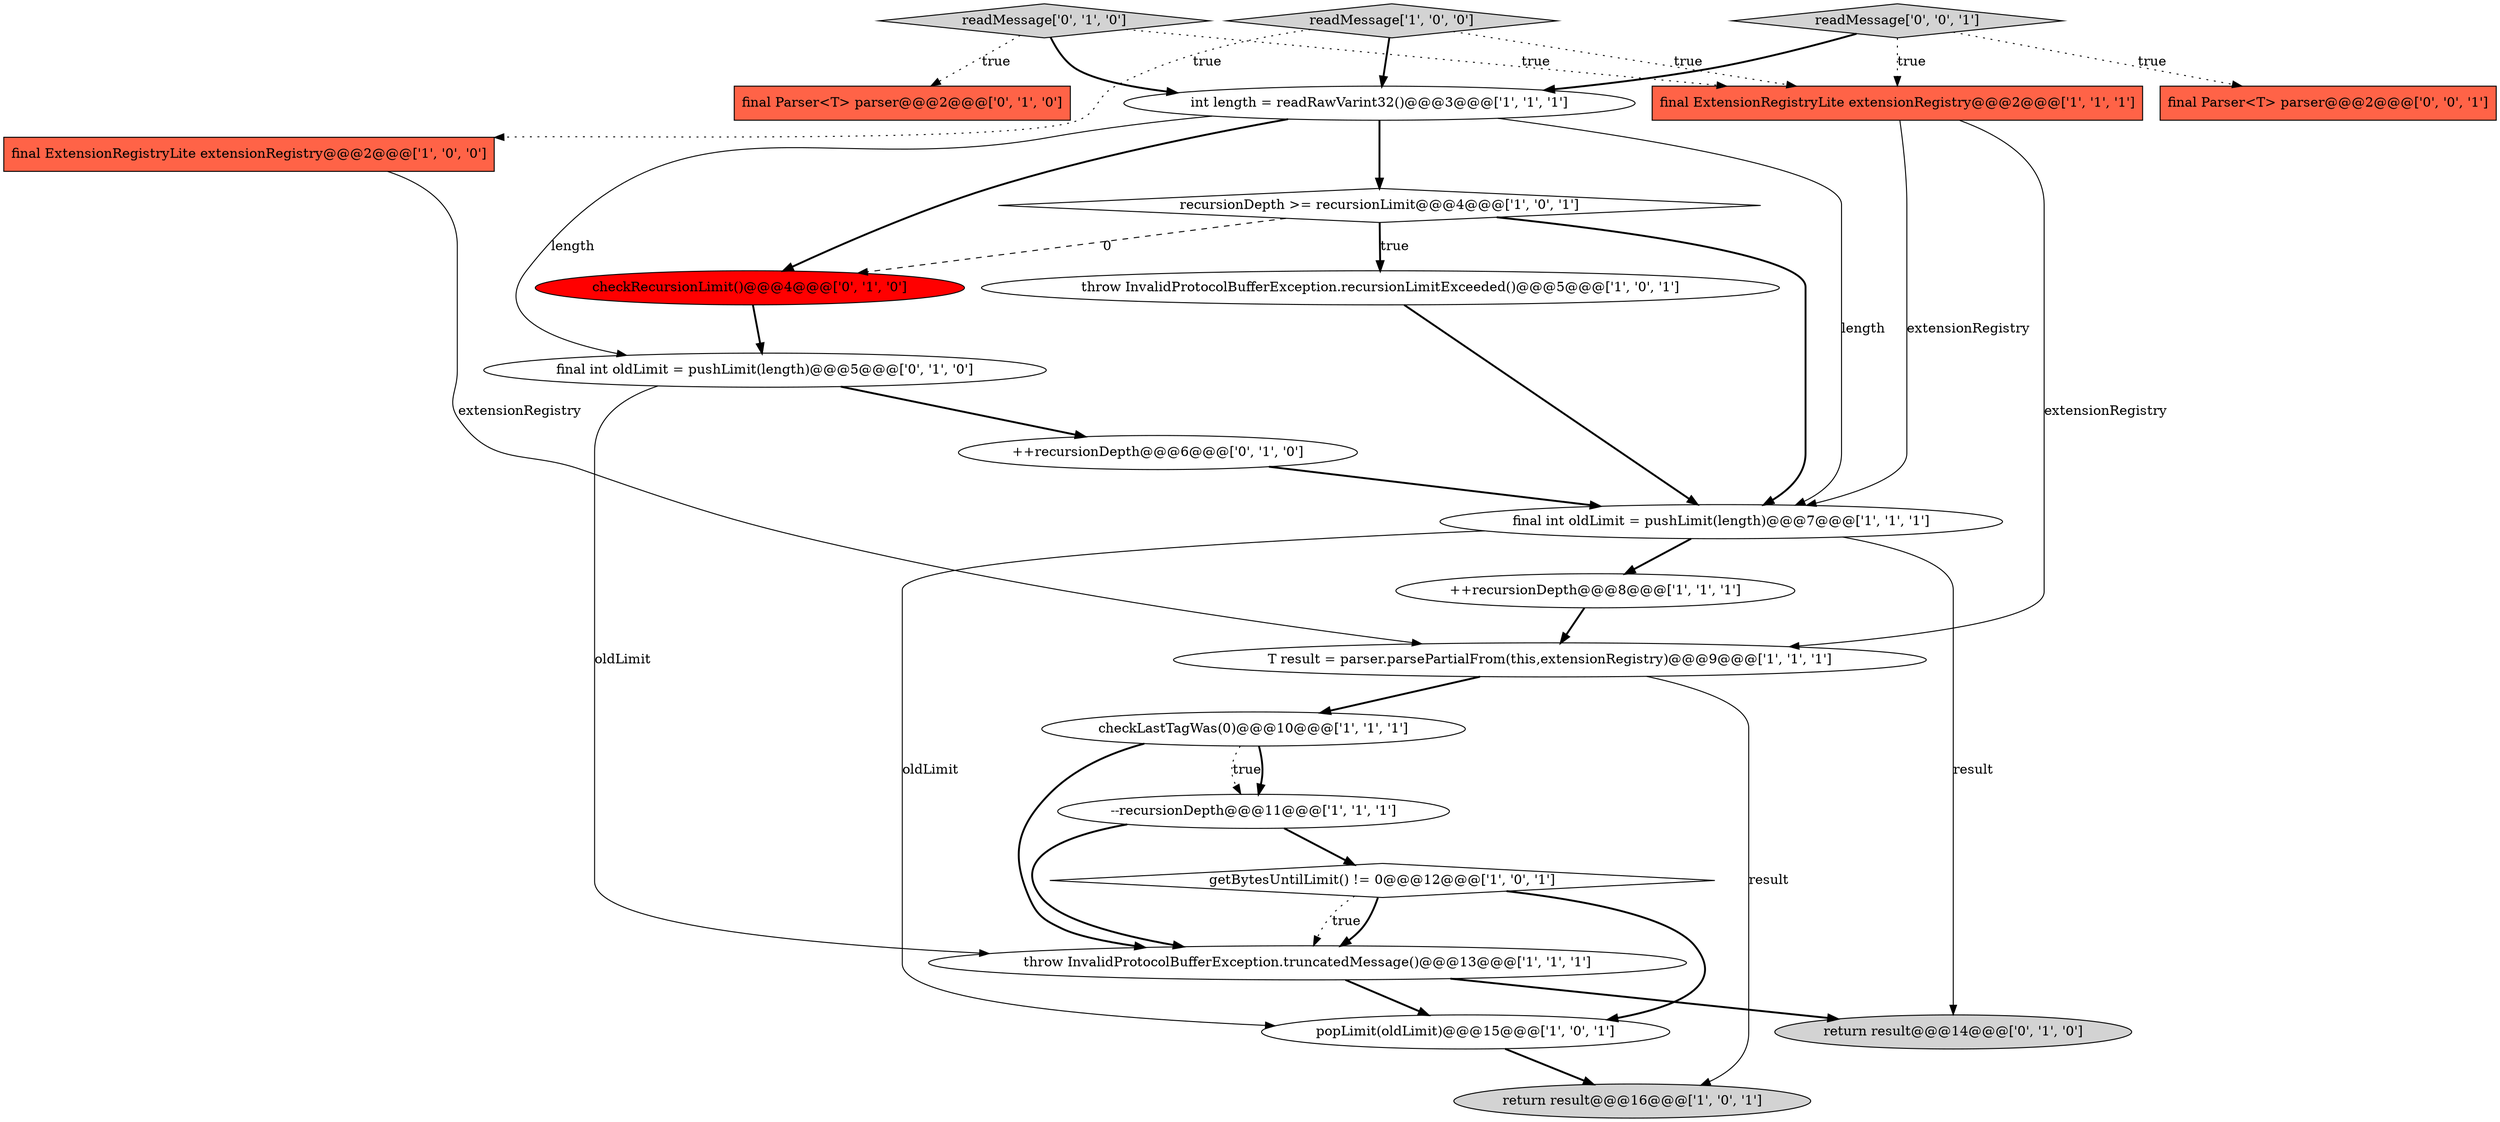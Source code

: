 digraph {
7 [style = filled, label = "final int oldLimit = pushLimit(length)@@@7@@@['1', '1', '1']", fillcolor = white, shape = ellipse image = "AAA0AAABBB1BBB"];
10 [style = filled, label = "final ExtensionRegistryLite extensionRegistry@@@2@@@['1', '1', '1']", fillcolor = tomato, shape = box image = "AAA0AAABBB1BBB"];
15 [style = filled, label = "final int oldLimit = pushLimit(length)@@@5@@@['0', '1', '0']", fillcolor = white, shape = ellipse image = "AAA0AAABBB2BBB"];
18 [style = filled, label = "readMessage['0', '1', '0']", fillcolor = lightgray, shape = diamond image = "AAA0AAABBB2BBB"];
0 [style = filled, label = "++recursionDepth@@@8@@@['1', '1', '1']", fillcolor = white, shape = ellipse image = "AAA0AAABBB1BBB"];
14 [style = filled, label = "throw InvalidProtocolBufferException.truncatedMessage()@@@13@@@['1', '1', '1']", fillcolor = white, shape = ellipse image = "AAA0AAABBB1BBB"];
12 [style = filled, label = "getBytesUntilLimit() != 0@@@12@@@['1', '0', '1']", fillcolor = white, shape = diamond image = "AAA0AAABBB1BBB"];
4 [style = filled, label = "recursionDepth >= recursionLimit@@@4@@@['1', '0', '1']", fillcolor = white, shape = diamond image = "AAA0AAABBB1BBB"];
20 [style = filled, label = "++recursionDepth@@@6@@@['0', '1', '0']", fillcolor = white, shape = ellipse image = "AAA0AAABBB2BBB"];
9 [style = filled, label = "popLimit(oldLimit)@@@15@@@['1', '0', '1']", fillcolor = white, shape = ellipse image = "AAA0AAABBB1BBB"];
16 [style = filled, label = "checkRecursionLimit()@@@4@@@['0', '1', '0']", fillcolor = red, shape = ellipse image = "AAA1AAABBB2BBB"];
19 [style = filled, label = "return result@@@14@@@['0', '1', '0']", fillcolor = lightgray, shape = ellipse image = "AAA0AAABBB2BBB"];
1 [style = filled, label = "int length = readRawVarint32()@@@3@@@['1', '1', '1']", fillcolor = white, shape = ellipse image = "AAA0AAABBB1BBB"];
11 [style = filled, label = "return result@@@16@@@['1', '0', '1']", fillcolor = lightgray, shape = ellipse image = "AAA0AAABBB1BBB"];
5 [style = filled, label = "T result = parser.parsePartialFrom(this,extensionRegistry)@@@9@@@['1', '1', '1']", fillcolor = white, shape = ellipse image = "AAA0AAABBB1BBB"];
17 [style = filled, label = "final Parser<T> parser@@@2@@@['0', '1', '0']", fillcolor = tomato, shape = box image = "AAA0AAABBB2BBB"];
13 [style = filled, label = "checkLastTagWas(0)@@@10@@@['1', '1', '1']", fillcolor = white, shape = ellipse image = "AAA0AAABBB1BBB"];
2 [style = filled, label = "--recursionDepth@@@11@@@['1', '1', '1']", fillcolor = white, shape = ellipse image = "AAA0AAABBB1BBB"];
21 [style = filled, label = "final Parser<T> parser@@@2@@@['0', '0', '1']", fillcolor = tomato, shape = box image = "AAA0AAABBB3BBB"];
8 [style = filled, label = "final ExtensionRegistryLite extensionRegistry@@@2@@@['1', '0', '0']", fillcolor = tomato, shape = box image = "AAA0AAABBB1BBB"];
6 [style = filled, label = "throw InvalidProtocolBufferException.recursionLimitExceeded()@@@5@@@['1', '0', '1']", fillcolor = white, shape = ellipse image = "AAA0AAABBB1BBB"];
22 [style = filled, label = "readMessage['0', '0', '1']", fillcolor = lightgray, shape = diamond image = "AAA0AAABBB3BBB"];
3 [style = filled, label = "readMessage['1', '0', '0']", fillcolor = lightgray, shape = diamond image = "AAA0AAABBB1BBB"];
4->6 [style = dotted, label="true"];
22->21 [style = dotted, label="true"];
16->15 [style = bold, label=""];
1->4 [style = bold, label=""];
22->10 [style = dotted, label="true"];
4->16 [style = dashed, label="0"];
9->11 [style = bold, label=""];
3->1 [style = bold, label=""];
4->6 [style = bold, label=""];
1->7 [style = solid, label="length"];
3->10 [style = dotted, label="true"];
14->19 [style = bold, label=""];
7->0 [style = bold, label=""];
12->9 [style = bold, label=""];
10->7 [style = solid, label="extensionRegistry"];
4->7 [style = bold, label=""];
2->12 [style = bold, label=""];
18->10 [style = dotted, label="true"];
1->15 [style = solid, label="length"];
13->2 [style = dotted, label="true"];
7->9 [style = solid, label="oldLimit"];
12->14 [style = dotted, label="true"];
8->5 [style = solid, label="extensionRegistry"];
18->1 [style = bold, label=""];
7->19 [style = solid, label="result"];
1->16 [style = bold, label=""];
15->20 [style = bold, label=""];
5->13 [style = bold, label=""];
2->14 [style = bold, label=""];
12->14 [style = bold, label=""];
14->9 [style = bold, label=""];
5->11 [style = solid, label="result"];
22->1 [style = bold, label=""];
18->17 [style = dotted, label="true"];
20->7 [style = bold, label=""];
6->7 [style = bold, label=""];
3->8 [style = dotted, label="true"];
10->5 [style = solid, label="extensionRegistry"];
13->14 [style = bold, label=""];
0->5 [style = bold, label=""];
13->2 [style = bold, label=""];
15->14 [style = solid, label="oldLimit"];
}
